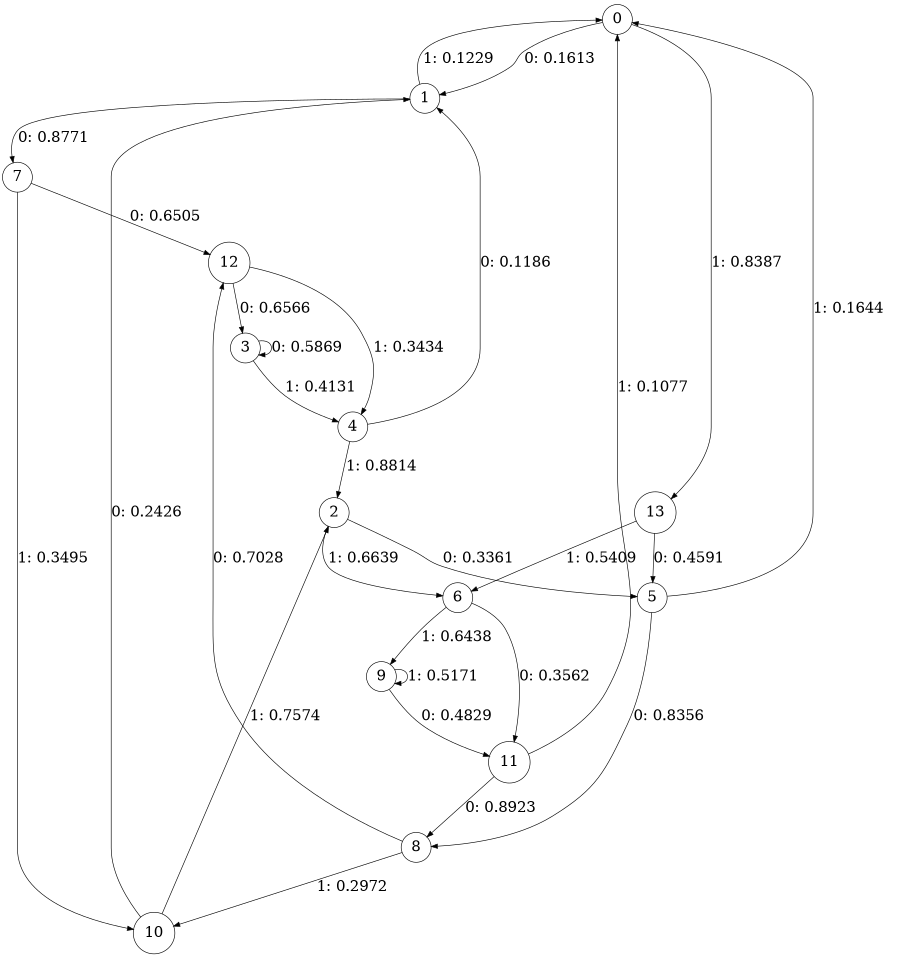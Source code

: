 digraph "ch38concat_phase3_L4" {
size = "6,8.5";
ratio = "fill";
node [shape = circle];
node [fontsize = 24];
edge [fontsize = 24];
0 -> 1 [label = "0: 0.1613   "];
0 -> 13 [label = "1: 0.8387   "];
1 -> 7 [label = "0: 0.8771   "];
1 -> 0 [label = "1: 0.1229   "];
2 -> 5 [label = "0: 0.3361   "];
2 -> 6 [label = "1: 0.6639   "];
3 -> 3 [label = "0: 0.5869   "];
3 -> 4 [label = "1: 0.4131   "];
4 -> 1 [label = "0: 0.1186   "];
4 -> 2 [label = "1: 0.8814   "];
5 -> 8 [label = "0: 0.8356   "];
5 -> 0 [label = "1: 0.1644   "];
6 -> 11 [label = "0: 0.3562   "];
6 -> 9 [label = "1: 0.6438   "];
7 -> 12 [label = "0: 0.6505   "];
7 -> 10 [label = "1: 0.3495   "];
8 -> 12 [label = "0: 0.7028   "];
8 -> 10 [label = "1: 0.2972   "];
9 -> 11 [label = "0: 0.4829   "];
9 -> 9 [label = "1: 0.5171   "];
10 -> 1 [label = "0: 0.2426   "];
10 -> 2 [label = "1: 0.7574   "];
11 -> 8 [label = "0: 0.8923   "];
11 -> 0 [label = "1: 0.1077   "];
12 -> 3 [label = "0: 0.6566   "];
12 -> 4 [label = "1: 0.3434   "];
13 -> 5 [label = "0: 0.4591   "];
13 -> 6 [label = "1: 0.5409   "];
}